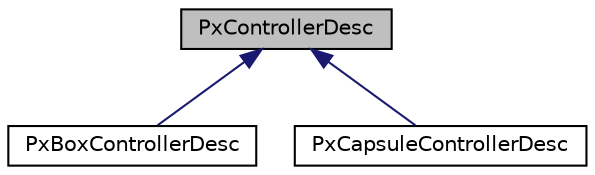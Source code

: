 digraph "PxControllerDesc"
{
  edge [fontname="Helvetica",fontsize="10",labelfontname="Helvetica",labelfontsize="10"];
  node [fontname="Helvetica",fontsize="10",shape=record];
  Node0 [label="PxControllerDesc",height=0.2,width=0.4,color="black", fillcolor="grey75", style="filled", fontcolor="black"];
  Node0 -> Node1 [dir="back",color="midnightblue",fontsize="10",style="solid",fontname="Helvetica"];
  Node1 [label="PxBoxControllerDesc",height=0.2,width=0.4,color="black", fillcolor="white", style="filled",URL="$classPxBoxControllerDesc.html",tooltip="Descriptor for a box character controller. "];
  Node0 -> Node2 [dir="back",color="midnightblue",fontsize="10",style="solid",fontname="Helvetica"];
  Node2 [label="PxCapsuleControllerDesc",height=0.2,width=0.4,color="black", fillcolor="white", style="filled",URL="$classPxCapsuleControllerDesc.html",tooltip="A descriptor for a capsule character controller. "];
}
